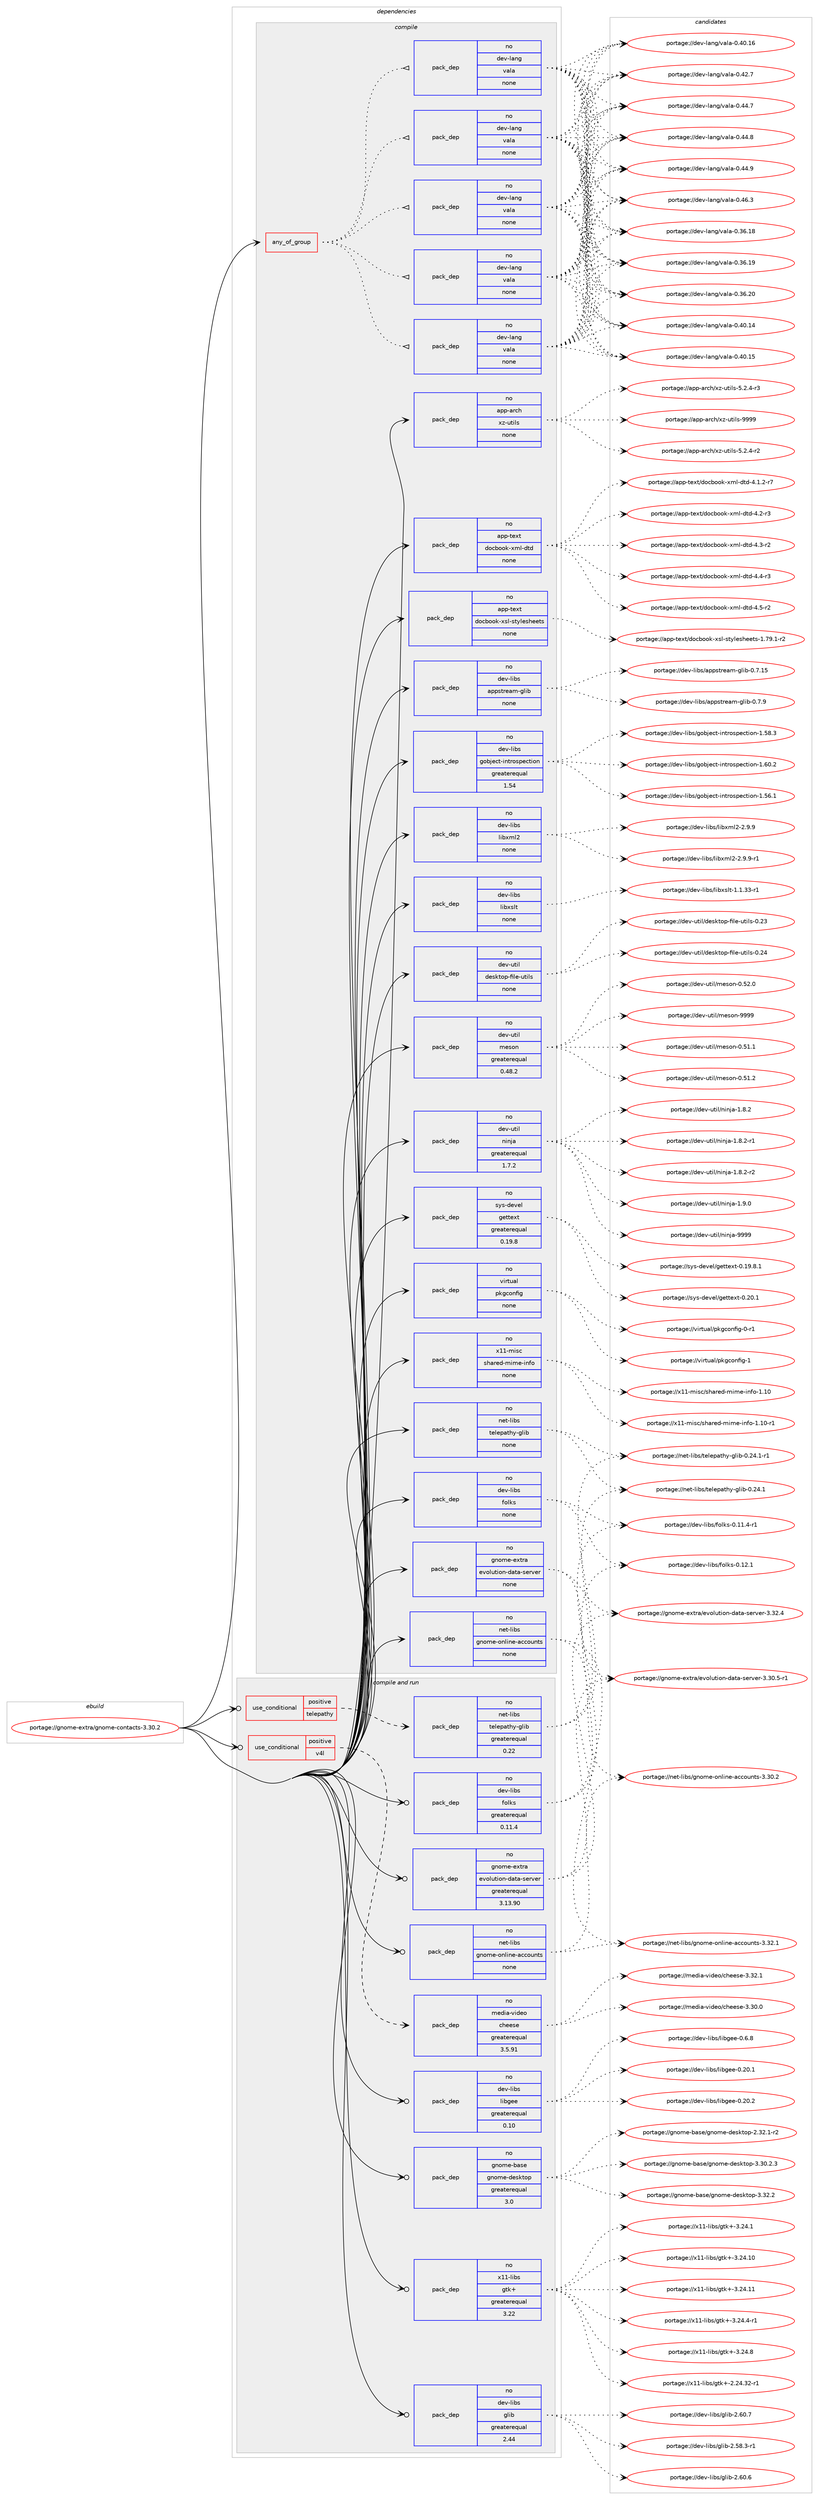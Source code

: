 digraph prolog {

# *************
# Graph options
# *************

newrank=true;
concentrate=true;
compound=true;
graph [rankdir=LR,fontname=Helvetica,fontsize=10,ranksep=1.5];#, ranksep=2.5, nodesep=0.2];
edge  [arrowhead=vee];
node  [fontname=Helvetica,fontsize=10];

# **********
# The ebuild
# **********

subgraph cluster_leftcol {
color=gray;
rank=same;
label=<<i>ebuild</i>>;
id [label="portage://gnome-extra/gnome-contacts-3.30.2", color=red, width=4, href="../gnome-extra/gnome-contacts-3.30.2.svg"];
}

# ****************
# The dependencies
# ****************

subgraph cluster_midcol {
color=gray;
label=<<i>dependencies</i>>;
subgraph cluster_compile {
fillcolor="#eeeeee";
style=filled;
label=<<i>compile</i>>;
subgraph any4027 {
dependency281595 [label=<<TABLE BORDER="0" CELLBORDER="1" CELLSPACING="0" CELLPADDING="4"><TR><TD CELLPADDING="10">any_of_group</TD></TR></TABLE>>, shape=none, color=red];subgraph pack203018 {
dependency281596 [label=<<TABLE BORDER="0" CELLBORDER="1" CELLSPACING="0" CELLPADDING="4" WIDTH="220"><TR><TD ROWSPAN="6" CELLPADDING="30">pack_dep</TD></TR><TR><TD WIDTH="110">no</TD></TR><TR><TD>dev-lang</TD></TR><TR><TD>vala</TD></TR><TR><TD>none</TD></TR><TR><TD></TD></TR></TABLE>>, shape=none, color=blue];
}
dependency281595:e -> dependency281596:w [weight=20,style="dotted",arrowhead="oinv"];
subgraph pack203019 {
dependency281597 [label=<<TABLE BORDER="0" CELLBORDER="1" CELLSPACING="0" CELLPADDING="4" WIDTH="220"><TR><TD ROWSPAN="6" CELLPADDING="30">pack_dep</TD></TR><TR><TD WIDTH="110">no</TD></TR><TR><TD>dev-lang</TD></TR><TR><TD>vala</TD></TR><TR><TD>none</TD></TR><TR><TD></TD></TR></TABLE>>, shape=none, color=blue];
}
dependency281595:e -> dependency281597:w [weight=20,style="dotted",arrowhead="oinv"];
subgraph pack203020 {
dependency281598 [label=<<TABLE BORDER="0" CELLBORDER="1" CELLSPACING="0" CELLPADDING="4" WIDTH="220"><TR><TD ROWSPAN="6" CELLPADDING="30">pack_dep</TD></TR><TR><TD WIDTH="110">no</TD></TR><TR><TD>dev-lang</TD></TR><TR><TD>vala</TD></TR><TR><TD>none</TD></TR><TR><TD></TD></TR></TABLE>>, shape=none, color=blue];
}
dependency281595:e -> dependency281598:w [weight=20,style="dotted",arrowhead="oinv"];
subgraph pack203021 {
dependency281599 [label=<<TABLE BORDER="0" CELLBORDER="1" CELLSPACING="0" CELLPADDING="4" WIDTH="220"><TR><TD ROWSPAN="6" CELLPADDING="30">pack_dep</TD></TR><TR><TD WIDTH="110">no</TD></TR><TR><TD>dev-lang</TD></TR><TR><TD>vala</TD></TR><TR><TD>none</TD></TR><TR><TD></TD></TR></TABLE>>, shape=none, color=blue];
}
dependency281595:e -> dependency281599:w [weight=20,style="dotted",arrowhead="oinv"];
subgraph pack203022 {
dependency281600 [label=<<TABLE BORDER="0" CELLBORDER="1" CELLSPACING="0" CELLPADDING="4" WIDTH="220"><TR><TD ROWSPAN="6" CELLPADDING="30">pack_dep</TD></TR><TR><TD WIDTH="110">no</TD></TR><TR><TD>dev-lang</TD></TR><TR><TD>vala</TD></TR><TR><TD>none</TD></TR><TR><TD></TD></TR></TABLE>>, shape=none, color=blue];
}
dependency281595:e -> dependency281600:w [weight=20,style="dotted",arrowhead="oinv"];
}
id:e -> dependency281595:w [weight=20,style="solid",arrowhead="vee"];
subgraph pack203023 {
dependency281601 [label=<<TABLE BORDER="0" CELLBORDER="1" CELLSPACING="0" CELLPADDING="4" WIDTH="220"><TR><TD ROWSPAN="6" CELLPADDING="30">pack_dep</TD></TR><TR><TD WIDTH="110">no</TD></TR><TR><TD>app-arch</TD></TR><TR><TD>xz-utils</TD></TR><TR><TD>none</TD></TR><TR><TD></TD></TR></TABLE>>, shape=none, color=blue];
}
id:e -> dependency281601:w [weight=20,style="solid",arrowhead="vee"];
subgraph pack203024 {
dependency281602 [label=<<TABLE BORDER="0" CELLBORDER="1" CELLSPACING="0" CELLPADDING="4" WIDTH="220"><TR><TD ROWSPAN="6" CELLPADDING="30">pack_dep</TD></TR><TR><TD WIDTH="110">no</TD></TR><TR><TD>app-text</TD></TR><TR><TD>docbook-xml-dtd</TD></TR><TR><TD>none</TD></TR><TR><TD></TD></TR></TABLE>>, shape=none, color=blue];
}
id:e -> dependency281602:w [weight=20,style="solid",arrowhead="vee"];
subgraph pack203025 {
dependency281603 [label=<<TABLE BORDER="0" CELLBORDER="1" CELLSPACING="0" CELLPADDING="4" WIDTH="220"><TR><TD ROWSPAN="6" CELLPADDING="30">pack_dep</TD></TR><TR><TD WIDTH="110">no</TD></TR><TR><TD>app-text</TD></TR><TR><TD>docbook-xsl-stylesheets</TD></TR><TR><TD>none</TD></TR><TR><TD></TD></TR></TABLE>>, shape=none, color=blue];
}
id:e -> dependency281603:w [weight=20,style="solid",arrowhead="vee"];
subgraph pack203026 {
dependency281604 [label=<<TABLE BORDER="0" CELLBORDER="1" CELLSPACING="0" CELLPADDING="4" WIDTH="220"><TR><TD ROWSPAN="6" CELLPADDING="30">pack_dep</TD></TR><TR><TD WIDTH="110">no</TD></TR><TR><TD>dev-libs</TD></TR><TR><TD>appstream-glib</TD></TR><TR><TD>none</TD></TR><TR><TD></TD></TR></TABLE>>, shape=none, color=blue];
}
id:e -> dependency281604:w [weight=20,style="solid",arrowhead="vee"];
subgraph pack203027 {
dependency281605 [label=<<TABLE BORDER="0" CELLBORDER="1" CELLSPACING="0" CELLPADDING="4" WIDTH="220"><TR><TD ROWSPAN="6" CELLPADDING="30">pack_dep</TD></TR><TR><TD WIDTH="110">no</TD></TR><TR><TD>dev-libs</TD></TR><TR><TD>folks</TD></TR><TR><TD>none</TD></TR><TR><TD></TD></TR></TABLE>>, shape=none, color=blue];
}
id:e -> dependency281605:w [weight=20,style="solid",arrowhead="vee"];
subgraph pack203028 {
dependency281606 [label=<<TABLE BORDER="0" CELLBORDER="1" CELLSPACING="0" CELLPADDING="4" WIDTH="220"><TR><TD ROWSPAN="6" CELLPADDING="30">pack_dep</TD></TR><TR><TD WIDTH="110">no</TD></TR><TR><TD>dev-libs</TD></TR><TR><TD>gobject-introspection</TD></TR><TR><TD>greaterequal</TD></TR><TR><TD>1.54</TD></TR></TABLE>>, shape=none, color=blue];
}
id:e -> dependency281606:w [weight=20,style="solid",arrowhead="vee"];
subgraph pack203029 {
dependency281607 [label=<<TABLE BORDER="0" CELLBORDER="1" CELLSPACING="0" CELLPADDING="4" WIDTH="220"><TR><TD ROWSPAN="6" CELLPADDING="30">pack_dep</TD></TR><TR><TD WIDTH="110">no</TD></TR><TR><TD>dev-libs</TD></TR><TR><TD>libxml2</TD></TR><TR><TD>none</TD></TR><TR><TD></TD></TR></TABLE>>, shape=none, color=blue];
}
id:e -> dependency281607:w [weight=20,style="solid",arrowhead="vee"];
subgraph pack203030 {
dependency281608 [label=<<TABLE BORDER="0" CELLBORDER="1" CELLSPACING="0" CELLPADDING="4" WIDTH="220"><TR><TD ROWSPAN="6" CELLPADDING="30">pack_dep</TD></TR><TR><TD WIDTH="110">no</TD></TR><TR><TD>dev-libs</TD></TR><TR><TD>libxslt</TD></TR><TR><TD>none</TD></TR><TR><TD></TD></TR></TABLE>>, shape=none, color=blue];
}
id:e -> dependency281608:w [weight=20,style="solid",arrowhead="vee"];
subgraph pack203031 {
dependency281609 [label=<<TABLE BORDER="0" CELLBORDER="1" CELLSPACING="0" CELLPADDING="4" WIDTH="220"><TR><TD ROWSPAN="6" CELLPADDING="30">pack_dep</TD></TR><TR><TD WIDTH="110">no</TD></TR><TR><TD>dev-util</TD></TR><TR><TD>desktop-file-utils</TD></TR><TR><TD>none</TD></TR><TR><TD></TD></TR></TABLE>>, shape=none, color=blue];
}
id:e -> dependency281609:w [weight=20,style="solid",arrowhead="vee"];
subgraph pack203032 {
dependency281610 [label=<<TABLE BORDER="0" CELLBORDER="1" CELLSPACING="0" CELLPADDING="4" WIDTH="220"><TR><TD ROWSPAN="6" CELLPADDING="30">pack_dep</TD></TR><TR><TD WIDTH="110">no</TD></TR><TR><TD>dev-util</TD></TR><TR><TD>meson</TD></TR><TR><TD>greaterequal</TD></TR><TR><TD>0.48.2</TD></TR></TABLE>>, shape=none, color=blue];
}
id:e -> dependency281610:w [weight=20,style="solid",arrowhead="vee"];
subgraph pack203033 {
dependency281611 [label=<<TABLE BORDER="0" CELLBORDER="1" CELLSPACING="0" CELLPADDING="4" WIDTH="220"><TR><TD ROWSPAN="6" CELLPADDING="30">pack_dep</TD></TR><TR><TD WIDTH="110">no</TD></TR><TR><TD>dev-util</TD></TR><TR><TD>ninja</TD></TR><TR><TD>greaterequal</TD></TR><TR><TD>1.7.2</TD></TR></TABLE>>, shape=none, color=blue];
}
id:e -> dependency281611:w [weight=20,style="solid",arrowhead="vee"];
subgraph pack203034 {
dependency281612 [label=<<TABLE BORDER="0" CELLBORDER="1" CELLSPACING="0" CELLPADDING="4" WIDTH="220"><TR><TD ROWSPAN="6" CELLPADDING="30">pack_dep</TD></TR><TR><TD WIDTH="110">no</TD></TR><TR><TD>gnome-extra</TD></TR><TR><TD>evolution-data-server</TD></TR><TR><TD>none</TD></TR><TR><TD></TD></TR></TABLE>>, shape=none, color=blue];
}
id:e -> dependency281612:w [weight=20,style="solid",arrowhead="vee"];
subgraph pack203035 {
dependency281613 [label=<<TABLE BORDER="0" CELLBORDER="1" CELLSPACING="0" CELLPADDING="4" WIDTH="220"><TR><TD ROWSPAN="6" CELLPADDING="30">pack_dep</TD></TR><TR><TD WIDTH="110">no</TD></TR><TR><TD>net-libs</TD></TR><TR><TD>gnome-online-accounts</TD></TR><TR><TD>none</TD></TR><TR><TD></TD></TR></TABLE>>, shape=none, color=blue];
}
id:e -> dependency281613:w [weight=20,style="solid",arrowhead="vee"];
subgraph pack203036 {
dependency281614 [label=<<TABLE BORDER="0" CELLBORDER="1" CELLSPACING="0" CELLPADDING="4" WIDTH="220"><TR><TD ROWSPAN="6" CELLPADDING="30">pack_dep</TD></TR><TR><TD WIDTH="110">no</TD></TR><TR><TD>net-libs</TD></TR><TR><TD>telepathy-glib</TD></TR><TR><TD>none</TD></TR><TR><TD></TD></TR></TABLE>>, shape=none, color=blue];
}
id:e -> dependency281614:w [weight=20,style="solid",arrowhead="vee"];
subgraph pack203037 {
dependency281615 [label=<<TABLE BORDER="0" CELLBORDER="1" CELLSPACING="0" CELLPADDING="4" WIDTH="220"><TR><TD ROWSPAN="6" CELLPADDING="30">pack_dep</TD></TR><TR><TD WIDTH="110">no</TD></TR><TR><TD>sys-devel</TD></TR><TR><TD>gettext</TD></TR><TR><TD>greaterequal</TD></TR><TR><TD>0.19.8</TD></TR></TABLE>>, shape=none, color=blue];
}
id:e -> dependency281615:w [weight=20,style="solid",arrowhead="vee"];
subgraph pack203038 {
dependency281616 [label=<<TABLE BORDER="0" CELLBORDER="1" CELLSPACING="0" CELLPADDING="4" WIDTH="220"><TR><TD ROWSPAN="6" CELLPADDING="30">pack_dep</TD></TR><TR><TD WIDTH="110">no</TD></TR><TR><TD>virtual</TD></TR><TR><TD>pkgconfig</TD></TR><TR><TD>none</TD></TR><TR><TD></TD></TR></TABLE>>, shape=none, color=blue];
}
id:e -> dependency281616:w [weight=20,style="solid",arrowhead="vee"];
subgraph pack203039 {
dependency281617 [label=<<TABLE BORDER="0" CELLBORDER="1" CELLSPACING="0" CELLPADDING="4" WIDTH="220"><TR><TD ROWSPAN="6" CELLPADDING="30">pack_dep</TD></TR><TR><TD WIDTH="110">no</TD></TR><TR><TD>x11-misc</TD></TR><TR><TD>shared-mime-info</TD></TR><TR><TD>none</TD></TR><TR><TD></TD></TR></TABLE>>, shape=none, color=blue];
}
id:e -> dependency281617:w [weight=20,style="solid",arrowhead="vee"];
}
subgraph cluster_compileandrun {
fillcolor="#eeeeee";
style=filled;
label=<<i>compile and run</i>>;
subgraph cond74459 {
dependency281618 [label=<<TABLE BORDER="0" CELLBORDER="1" CELLSPACING="0" CELLPADDING="4"><TR><TD ROWSPAN="3" CELLPADDING="10">use_conditional</TD></TR><TR><TD>positive</TD></TR><TR><TD>telepathy</TD></TR></TABLE>>, shape=none, color=red];
subgraph pack203040 {
dependency281619 [label=<<TABLE BORDER="0" CELLBORDER="1" CELLSPACING="0" CELLPADDING="4" WIDTH="220"><TR><TD ROWSPAN="6" CELLPADDING="30">pack_dep</TD></TR><TR><TD WIDTH="110">no</TD></TR><TR><TD>net-libs</TD></TR><TR><TD>telepathy-glib</TD></TR><TR><TD>greaterequal</TD></TR><TR><TD>0.22</TD></TR></TABLE>>, shape=none, color=blue];
}
dependency281618:e -> dependency281619:w [weight=20,style="dashed",arrowhead="vee"];
}
id:e -> dependency281618:w [weight=20,style="solid",arrowhead="odotvee"];
subgraph cond74460 {
dependency281620 [label=<<TABLE BORDER="0" CELLBORDER="1" CELLSPACING="0" CELLPADDING="4"><TR><TD ROWSPAN="3" CELLPADDING="10">use_conditional</TD></TR><TR><TD>positive</TD></TR><TR><TD>v4l</TD></TR></TABLE>>, shape=none, color=red];
subgraph pack203041 {
dependency281621 [label=<<TABLE BORDER="0" CELLBORDER="1" CELLSPACING="0" CELLPADDING="4" WIDTH="220"><TR><TD ROWSPAN="6" CELLPADDING="30">pack_dep</TD></TR><TR><TD WIDTH="110">no</TD></TR><TR><TD>media-video</TD></TR><TR><TD>cheese</TD></TR><TR><TD>greaterequal</TD></TR><TR><TD>3.5.91</TD></TR></TABLE>>, shape=none, color=blue];
}
dependency281620:e -> dependency281621:w [weight=20,style="dashed",arrowhead="vee"];
}
id:e -> dependency281620:w [weight=20,style="solid",arrowhead="odotvee"];
subgraph pack203042 {
dependency281622 [label=<<TABLE BORDER="0" CELLBORDER="1" CELLSPACING="0" CELLPADDING="4" WIDTH="220"><TR><TD ROWSPAN="6" CELLPADDING="30">pack_dep</TD></TR><TR><TD WIDTH="110">no</TD></TR><TR><TD>dev-libs</TD></TR><TR><TD>folks</TD></TR><TR><TD>greaterequal</TD></TR><TR><TD>0.11.4</TD></TR></TABLE>>, shape=none, color=blue];
}
id:e -> dependency281622:w [weight=20,style="solid",arrowhead="odotvee"];
subgraph pack203043 {
dependency281623 [label=<<TABLE BORDER="0" CELLBORDER="1" CELLSPACING="0" CELLPADDING="4" WIDTH="220"><TR><TD ROWSPAN="6" CELLPADDING="30">pack_dep</TD></TR><TR><TD WIDTH="110">no</TD></TR><TR><TD>dev-libs</TD></TR><TR><TD>glib</TD></TR><TR><TD>greaterequal</TD></TR><TR><TD>2.44</TD></TR></TABLE>>, shape=none, color=blue];
}
id:e -> dependency281623:w [weight=20,style="solid",arrowhead="odotvee"];
subgraph pack203044 {
dependency281624 [label=<<TABLE BORDER="0" CELLBORDER="1" CELLSPACING="0" CELLPADDING="4" WIDTH="220"><TR><TD ROWSPAN="6" CELLPADDING="30">pack_dep</TD></TR><TR><TD WIDTH="110">no</TD></TR><TR><TD>dev-libs</TD></TR><TR><TD>libgee</TD></TR><TR><TD>greaterequal</TD></TR><TR><TD>0.10</TD></TR></TABLE>>, shape=none, color=blue];
}
id:e -> dependency281624:w [weight=20,style="solid",arrowhead="odotvee"];
subgraph pack203045 {
dependency281625 [label=<<TABLE BORDER="0" CELLBORDER="1" CELLSPACING="0" CELLPADDING="4" WIDTH="220"><TR><TD ROWSPAN="6" CELLPADDING="30">pack_dep</TD></TR><TR><TD WIDTH="110">no</TD></TR><TR><TD>gnome-base</TD></TR><TR><TD>gnome-desktop</TD></TR><TR><TD>greaterequal</TD></TR><TR><TD>3.0</TD></TR></TABLE>>, shape=none, color=blue];
}
id:e -> dependency281625:w [weight=20,style="solid",arrowhead="odotvee"];
subgraph pack203046 {
dependency281626 [label=<<TABLE BORDER="0" CELLBORDER="1" CELLSPACING="0" CELLPADDING="4" WIDTH="220"><TR><TD ROWSPAN="6" CELLPADDING="30">pack_dep</TD></TR><TR><TD WIDTH="110">no</TD></TR><TR><TD>gnome-extra</TD></TR><TR><TD>evolution-data-server</TD></TR><TR><TD>greaterequal</TD></TR><TR><TD>3.13.90</TD></TR></TABLE>>, shape=none, color=blue];
}
id:e -> dependency281626:w [weight=20,style="solid",arrowhead="odotvee"];
subgraph pack203047 {
dependency281627 [label=<<TABLE BORDER="0" CELLBORDER="1" CELLSPACING="0" CELLPADDING="4" WIDTH="220"><TR><TD ROWSPAN="6" CELLPADDING="30">pack_dep</TD></TR><TR><TD WIDTH="110">no</TD></TR><TR><TD>net-libs</TD></TR><TR><TD>gnome-online-accounts</TD></TR><TR><TD>none</TD></TR><TR><TD></TD></TR></TABLE>>, shape=none, color=blue];
}
id:e -> dependency281627:w [weight=20,style="solid",arrowhead="odotvee"];
subgraph pack203048 {
dependency281628 [label=<<TABLE BORDER="0" CELLBORDER="1" CELLSPACING="0" CELLPADDING="4" WIDTH="220"><TR><TD ROWSPAN="6" CELLPADDING="30">pack_dep</TD></TR><TR><TD WIDTH="110">no</TD></TR><TR><TD>x11-libs</TD></TR><TR><TD>gtk+</TD></TR><TR><TD>greaterequal</TD></TR><TR><TD>3.22</TD></TR></TABLE>>, shape=none, color=blue];
}
id:e -> dependency281628:w [weight=20,style="solid",arrowhead="odotvee"];
}
subgraph cluster_run {
fillcolor="#eeeeee";
style=filled;
label=<<i>run</i>>;
}
}

# **************
# The candidates
# **************

subgraph cluster_choices {
rank=same;
color=gray;
label=<<i>candidates</i>>;

subgraph choice203018 {
color=black;
nodesep=1;
choiceportage10010111845108971101034711897108974548465154464956 [label="portage://dev-lang/vala-0.36.18", color=red, width=4,href="../dev-lang/vala-0.36.18.svg"];
choiceportage10010111845108971101034711897108974548465154464957 [label="portage://dev-lang/vala-0.36.19", color=red, width=4,href="../dev-lang/vala-0.36.19.svg"];
choiceportage10010111845108971101034711897108974548465154465048 [label="portage://dev-lang/vala-0.36.20", color=red, width=4,href="../dev-lang/vala-0.36.20.svg"];
choiceportage10010111845108971101034711897108974548465248464952 [label="portage://dev-lang/vala-0.40.14", color=red, width=4,href="../dev-lang/vala-0.40.14.svg"];
choiceportage10010111845108971101034711897108974548465248464953 [label="portage://dev-lang/vala-0.40.15", color=red, width=4,href="../dev-lang/vala-0.40.15.svg"];
choiceportage10010111845108971101034711897108974548465248464954 [label="portage://dev-lang/vala-0.40.16", color=red, width=4,href="../dev-lang/vala-0.40.16.svg"];
choiceportage100101118451089711010347118971089745484652504655 [label="portage://dev-lang/vala-0.42.7", color=red, width=4,href="../dev-lang/vala-0.42.7.svg"];
choiceportage100101118451089711010347118971089745484652524655 [label="portage://dev-lang/vala-0.44.7", color=red, width=4,href="../dev-lang/vala-0.44.7.svg"];
choiceportage100101118451089711010347118971089745484652524656 [label="portage://dev-lang/vala-0.44.8", color=red, width=4,href="../dev-lang/vala-0.44.8.svg"];
choiceportage100101118451089711010347118971089745484652524657 [label="portage://dev-lang/vala-0.44.9", color=red, width=4,href="../dev-lang/vala-0.44.9.svg"];
choiceportage100101118451089711010347118971089745484652544651 [label="portage://dev-lang/vala-0.46.3", color=red, width=4,href="../dev-lang/vala-0.46.3.svg"];
dependency281596:e -> choiceportage10010111845108971101034711897108974548465154464956:w [style=dotted,weight="100"];
dependency281596:e -> choiceportage10010111845108971101034711897108974548465154464957:w [style=dotted,weight="100"];
dependency281596:e -> choiceportage10010111845108971101034711897108974548465154465048:w [style=dotted,weight="100"];
dependency281596:e -> choiceportage10010111845108971101034711897108974548465248464952:w [style=dotted,weight="100"];
dependency281596:e -> choiceportage10010111845108971101034711897108974548465248464953:w [style=dotted,weight="100"];
dependency281596:e -> choiceportage10010111845108971101034711897108974548465248464954:w [style=dotted,weight="100"];
dependency281596:e -> choiceportage100101118451089711010347118971089745484652504655:w [style=dotted,weight="100"];
dependency281596:e -> choiceportage100101118451089711010347118971089745484652524655:w [style=dotted,weight="100"];
dependency281596:e -> choiceportage100101118451089711010347118971089745484652524656:w [style=dotted,weight="100"];
dependency281596:e -> choiceportage100101118451089711010347118971089745484652524657:w [style=dotted,weight="100"];
dependency281596:e -> choiceportage100101118451089711010347118971089745484652544651:w [style=dotted,weight="100"];
}
subgraph choice203019 {
color=black;
nodesep=1;
choiceportage10010111845108971101034711897108974548465154464956 [label="portage://dev-lang/vala-0.36.18", color=red, width=4,href="../dev-lang/vala-0.36.18.svg"];
choiceportage10010111845108971101034711897108974548465154464957 [label="portage://dev-lang/vala-0.36.19", color=red, width=4,href="../dev-lang/vala-0.36.19.svg"];
choiceportage10010111845108971101034711897108974548465154465048 [label="portage://dev-lang/vala-0.36.20", color=red, width=4,href="../dev-lang/vala-0.36.20.svg"];
choiceportage10010111845108971101034711897108974548465248464952 [label="portage://dev-lang/vala-0.40.14", color=red, width=4,href="../dev-lang/vala-0.40.14.svg"];
choiceportage10010111845108971101034711897108974548465248464953 [label="portage://dev-lang/vala-0.40.15", color=red, width=4,href="../dev-lang/vala-0.40.15.svg"];
choiceportage10010111845108971101034711897108974548465248464954 [label="portage://dev-lang/vala-0.40.16", color=red, width=4,href="../dev-lang/vala-0.40.16.svg"];
choiceportage100101118451089711010347118971089745484652504655 [label="portage://dev-lang/vala-0.42.7", color=red, width=4,href="../dev-lang/vala-0.42.7.svg"];
choiceportage100101118451089711010347118971089745484652524655 [label="portage://dev-lang/vala-0.44.7", color=red, width=4,href="../dev-lang/vala-0.44.7.svg"];
choiceportage100101118451089711010347118971089745484652524656 [label="portage://dev-lang/vala-0.44.8", color=red, width=4,href="../dev-lang/vala-0.44.8.svg"];
choiceportage100101118451089711010347118971089745484652524657 [label="portage://dev-lang/vala-0.44.9", color=red, width=4,href="../dev-lang/vala-0.44.9.svg"];
choiceportage100101118451089711010347118971089745484652544651 [label="portage://dev-lang/vala-0.46.3", color=red, width=4,href="../dev-lang/vala-0.46.3.svg"];
dependency281597:e -> choiceportage10010111845108971101034711897108974548465154464956:w [style=dotted,weight="100"];
dependency281597:e -> choiceportage10010111845108971101034711897108974548465154464957:w [style=dotted,weight="100"];
dependency281597:e -> choiceportage10010111845108971101034711897108974548465154465048:w [style=dotted,weight="100"];
dependency281597:e -> choiceportage10010111845108971101034711897108974548465248464952:w [style=dotted,weight="100"];
dependency281597:e -> choiceportage10010111845108971101034711897108974548465248464953:w [style=dotted,weight="100"];
dependency281597:e -> choiceportage10010111845108971101034711897108974548465248464954:w [style=dotted,weight="100"];
dependency281597:e -> choiceportage100101118451089711010347118971089745484652504655:w [style=dotted,weight="100"];
dependency281597:e -> choiceportage100101118451089711010347118971089745484652524655:w [style=dotted,weight="100"];
dependency281597:e -> choiceportage100101118451089711010347118971089745484652524656:w [style=dotted,weight="100"];
dependency281597:e -> choiceportage100101118451089711010347118971089745484652524657:w [style=dotted,weight="100"];
dependency281597:e -> choiceportage100101118451089711010347118971089745484652544651:w [style=dotted,weight="100"];
}
subgraph choice203020 {
color=black;
nodesep=1;
choiceportage10010111845108971101034711897108974548465154464956 [label="portage://dev-lang/vala-0.36.18", color=red, width=4,href="../dev-lang/vala-0.36.18.svg"];
choiceportage10010111845108971101034711897108974548465154464957 [label="portage://dev-lang/vala-0.36.19", color=red, width=4,href="../dev-lang/vala-0.36.19.svg"];
choiceportage10010111845108971101034711897108974548465154465048 [label="portage://dev-lang/vala-0.36.20", color=red, width=4,href="../dev-lang/vala-0.36.20.svg"];
choiceportage10010111845108971101034711897108974548465248464952 [label="portage://dev-lang/vala-0.40.14", color=red, width=4,href="../dev-lang/vala-0.40.14.svg"];
choiceportage10010111845108971101034711897108974548465248464953 [label="portage://dev-lang/vala-0.40.15", color=red, width=4,href="../dev-lang/vala-0.40.15.svg"];
choiceportage10010111845108971101034711897108974548465248464954 [label="portage://dev-lang/vala-0.40.16", color=red, width=4,href="../dev-lang/vala-0.40.16.svg"];
choiceportage100101118451089711010347118971089745484652504655 [label="portage://dev-lang/vala-0.42.7", color=red, width=4,href="../dev-lang/vala-0.42.7.svg"];
choiceportage100101118451089711010347118971089745484652524655 [label="portage://dev-lang/vala-0.44.7", color=red, width=4,href="../dev-lang/vala-0.44.7.svg"];
choiceportage100101118451089711010347118971089745484652524656 [label="portage://dev-lang/vala-0.44.8", color=red, width=4,href="../dev-lang/vala-0.44.8.svg"];
choiceportage100101118451089711010347118971089745484652524657 [label="portage://dev-lang/vala-0.44.9", color=red, width=4,href="../dev-lang/vala-0.44.9.svg"];
choiceportage100101118451089711010347118971089745484652544651 [label="portage://dev-lang/vala-0.46.3", color=red, width=4,href="../dev-lang/vala-0.46.3.svg"];
dependency281598:e -> choiceportage10010111845108971101034711897108974548465154464956:w [style=dotted,weight="100"];
dependency281598:e -> choiceportage10010111845108971101034711897108974548465154464957:w [style=dotted,weight="100"];
dependency281598:e -> choiceportage10010111845108971101034711897108974548465154465048:w [style=dotted,weight="100"];
dependency281598:e -> choiceportage10010111845108971101034711897108974548465248464952:w [style=dotted,weight="100"];
dependency281598:e -> choiceportage10010111845108971101034711897108974548465248464953:w [style=dotted,weight="100"];
dependency281598:e -> choiceportage10010111845108971101034711897108974548465248464954:w [style=dotted,weight="100"];
dependency281598:e -> choiceportage100101118451089711010347118971089745484652504655:w [style=dotted,weight="100"];
dependency281598:e -> choiceportage100101118451089711010347118971089745484652524655:w [style=dotted,weight="100"];
dependency281598:e -> choiceportage100101118451089711010347118971089745484652524656:w [style=dotted,weight="100"];
dependency281598:e -> choiceportage100101118451089711010347118971089745484652524657:w [style=dotted,weight="100"];
dependency281598:e -> choiceportage100101118451089711010347118971089745484652544651:w [style=dotted,weight="100"];
}
subgraph choice203021 {
color=black;
nodesep=1;
choiceportage10010111845108971101034711897108974548465154464956 [label="portage://dev-lang/vala-0.36.18", color=red, width=4,href="../dev-lang/vala-0.36.18.svg"];
choiceportage10010111845108971101034711897108974548465154464957 [label="portage://dev-lang/vala-0.36.19", color=red, width=4,href="../dev-lang/vala-0.36.19.svg"];
choiceportage10010111845108971101034711897108974548465154465048 [label="portage://dev-lang/vala-0.36.20", color=red, width=4,href="../dev-lang/vala-0.36.20.svg"];
choiceportage10010111845108971101034711897108974548465248464952 [label="portage://dev-lang/vala-0.40.14", color=red, width=4,href="../dev-lang/vala-0.40.14.svg"];
choiceportage10010111845108971101034711897108974548465248464953 [label="portage://dev-lang/vala-0.40.15", color=red, width=4,href="../dev-lang/vala-0.40.15.svg"];
choiceportage10010111845108971101034711897108974548465248464954 [label="portage://dev-lang/vala-0.40.16", color=red, width=4,href="../dev-lang/vala-0.40.16.svg"];
choiceportage100101118451089711010347118971089745484652504655 [label="portage://dev-lang/vala-0.42.7", color=red, width=4,href="../dev-lang/vala-0.42.7.svg"];
choiceportage100101118451089711010347118971089745484652524655 [label="portage://dev-lang/vala-0.44.7", color=red, width=4,href="../dev-lang/vala-0.44.7.svg"];
choiceportage100101118451089711010347118971089745484652524656 [label="portage://dev-lang/vala-0.44.8", color=red, width=4,href="../dev-lang/vala-0.44.8.svg"];
choiceportage100101118451089711010347118971089745484652524657 [label="portage://dev-lang/vala-0.44.9", color=red, width=4,href="../dev-lang/vala-0.44.9.svg"];
choiceportage100101118451089711010347118971089745484652544651 [label="portage://dev-lang/vala-0.46.3", color=red, width=4,href="../dev-lang/vala-0.46.3.svg"];
dependency281599:e -> choiceportage10010111845108971101034711897108974548465154464956:w [style=dotted,weight="100"];
dependency281599:e -> choiceportage10010111845108971101034711897108974548465154464957:w [style=dotted,weight="100"];
dependency281599:e -> choiceportage10010111845108971101034711897108974548465154465048:w [style=dotted,weight="100"];
dependency281599:e -> choiceportage10010111845108971101034711897108974548465248464952:w [style=dotted,weight="100"];
dependency281599:e -> choiceportage10010111845108971101034711897108974548465248464953:w [style=dotted,weight="100"];
dependency281599:e -> choiceportage10010111845108971101034711897108974548465248464954:w [style=dotted,weight="100"];
dependency281599:e -> choiceportage100101118451089711010347118971089745484652504655:w [style=dotted,weight="100"];
dependency281599:e -> choiceportage100101118451089711010347118971089745484652524655:w [style=dotted,weight="100"];
dependency281599:e -> choiceportage100101118451089711010347118971089745484652524656:w [style=dotted,weight="100"];
dependency281599:e -> choiceportage100101118451089711010347118971089745484652524657:w [style=dotted,weight="100"];
dependency281599:e -> choiceportage100101118451089711010347118971089745484652544651:w [style=dotted,weight="100"];
}
subgraph choice203022 {
color=black;
nodesep=1;
choiceportage10010111845108971101034711897108974548465154464956 [label="portage://dev-lang/vala-0.36.18", color=red, width=4,href="../dev-lang/vala-0.36.18.svg"];
choiceportage10010111845108971101034711897108974548465154464957 [label="portage://dev-lang/vala-0.36.19", color=red, width=4,href="../dev-lang/vala-0.36.19.svg"];
choiceportage10010111845108971101034711897108974548465154465048 [label="portage://dev-lang/vala-0.36.20", color=red, width=4,href="../dev-lang/vala-0.36.20.svg"];
choiceportage10010111845108971101034711897108974548465248464952 [label="portage://dev-lang/vala-0.40.14", color=red, width=4,href="../dev-lang/vala-0.40.14.svg"];
choiceportage10010111845108971101034711897108974548465248464953 [label="portage://dev-lang/vala-0.40.15", color=red, width=4,href="../dev-lang/vala-0.40.15.svg"];
choiceportage10010111845108971101034711897108974548465248464954 [label="portage://dev-lang/vala-0.40.16", color=red, width=4,href="../dev-lang/vala-0.40.16.svg"];
choiceportage100101118451089711010347118971089745484652504655 [label="portage://dev-lang/vala-0.42.7", color=red, width=4,href="../dev-lang/vala-0.42.7.svg"];
choiceportage100101118451089711010347118971089745484652524655 [label="portage://dev-lang/vala-0.44.7", color=red, width=4,href="../dev-lang/vala-0.44.7.svg"];
choiceportage100101118451089711010347118971089745484652524656 [label="portage://dev-lang/vala-0.44.8", color=red, width=4,href="../dev-lang/vala-0.44.8.svg"];
choiceportage100101118451089711010347118971089745484652524657 [label="portage://dev-lang/vala-0.44.9", color=red, width=4,href="../dev-lang/vala-0.44.9.svg"];
choiceportage100101118451089711010347118971089745484652544651 [label="portage://dev-lang/vala-0.46.3", color=red, width=4,href="../dev-lang/vala-0.46.3.svg"];
dependency281600:e -> choiceportage10010111845108971101034711897108974548465154464956:w [style=dotted,weight="100"];
dependency281600:e -> choiceportage10010111845108971101034711897108974548465154464957:w [style=dotted,weight="100"];
dependency281600:e -> choiceportage10010111845108971101034711897108974548465154465048:w [style=dotted,weight="100"];
dependency281600:e -> choiceportage10010111845108971101034711897108974548465248464952:w [style=dotted,weight="100"];
dependency281600:e -> choiceportage10010111845108971101034711897108974548465248464953:w [style=dotted,weight="100"];
dependency281600:e -> choiceportage10010111845108971101034711897108974548465248464954:w [style=dotted,weight="100"];
dependency281600:e -> choiceportage100101118451089711010347118971089745484652504655:w [style=dotted,weight="100"];
dependency281600:e -> choiceportage100101118451089711010347118971089745484652524655:w [style=dotted,weight="100"];
dependency281600:e -> choiceportage100101118451089711010347118971089745484652524656:w [style=dotted,weight="100"];
dependency281600:e -> choiceportage100101118451089711010347118971089745484652524657:w [style=dotted,weight="100"];
dependency281600:e -> choiceportage100101118451089711010347118971089745484652544651:w [style=dotted,weight="100"];
}
subgraph choice203023 {
color=black;
nodesep=1;
choiceportage9711211245971149910447120122451171161051081154553465046524511450 [label="portage://app-arch/xz-utils-5.2.4-r2", color=red, width=4,href="../app-arch/xz-utils-5.2.4-r2.svg"];
choiceportage9711211245971149910447120122451171161051081154553465046524511451 [label="portage://app-arch/xz-utils-5.2.4-r3", color=red, width=4,href="../app-arch/xz-utils-5.2.4-r3.svg"];
choiceportage9711211245971149910447120122451171161051081154557575757 [label="portage://app-arch/xz-utils-9999", color=red, width=4,href="../app-arch/xz-utils-9999.svg"];
dependency281601:e -> choiceportage9711211245971149910447120122451171161051081154553465046524511450:w [style=dotted,weight="100"];
dependency281601:e -> choiceportage9711211245971149910447120122451171161051081154553465046524511451:w [style=dotted,weight="100"];
dependency281601:e -> choiceportage9711211245971149910447120122451171161051081154557575757:w [style=dotted,weight="100"];
}
subgraph choice203024 {
color=black;
nodesep=1;
choiceportage971121124511610112011647100111999811111110745120109108451001161004552464946504511455 [label="portage://app-text/docbook-xml-dtd-4.1.2-r7", color=red, width=4,href="../app-text/docbook-xml-dtd-4.1.2-r7.svg"];
choiceportage97112112451161011201164710011199981111111074512010910845100116100455246504511451 [label="portage://app-text/docbook-xml-dtd-4.2-r3", color=red, width=4,href="../app-text/docbook-xml-dtd-4.2-r3.svg"];
choiceportage97112112451161011201164710011199981111111074512010910845100116100455246514511450 [label="portage://app-text/docbook-xml-dtd-4.3-r2", color=red, width=4,href="../app-text/docbook-xml-dtd-4.3-r2.svg"];
choiceportage97112112451161011201164710011199981111111074512010910845100116100455246524511451 [label="portage://app-text/docbook-xml-dtd-4.4-r3", color=red, width=4,href="../app-text/docbook-xml-dtd-4.4-r3.svg"];
choiceportage97112112451161011201164710011199981111111074512010910845100116100455246534511450 [label="portage://app-text/docbook-xml-dtd-4.5-r2", color=red, width=4,href="../app-text/docbook-xml-dtd-4.5-r2.svg"];
dependency281602:e -> choiceportage971121124511610112011647100111999811111110745120109108451001161004552464946504511455:w [style=dotted,weight="100"];
dependency281602:e -> choiceportage97112112451161011201164710011199981111111074512010910845100116100455246504511451:w [style=dotted,weight="100"];
dependency281602:e -> choiceportage97112112451161011201164710011199981111111074512010910845100116100455246514511450:w [style=dotted,weight="100"];
dependency281602:e -> choiceportage97112112451161011201164710011199981111111074512010910845100116100455246524511451:w [style=dotted,weight="100"];
dependency281602:e -> choiceportage97112112451161011201164710011199981111111074512010910845100116100455246534511450:w [style=dotted,weight="100"];
}
subgraph choice203025 {
color=black;
nodesep=1;
choiceportage97112112451161011201164710011199981111111074512011510845115116121108101115104101101116115454946555746494511450 [label="portage://app-text/docbook-xsl-stylesheets-1.79.1-r2", color=red, width=4,href="../app-text/docbook-xsl-stylesheets-1.79.1-r2.svg"];
dependency281603:e -> choiceportage97112112451161011201164710011199981111111074512011510845115116121108101115104101101116115454946555746494511450:w [style=dotted,weight="100"];
}
subgraph choice203026 {
color=black;
nodesep=1;
choiceportage1001011184510810598115479711211211511611410197109451031081059845484655464953 [label="portage://dev-libs/appstream-glib-0.7.15", color=red, width=4,href="../dev-libs/appstream-glib-0.7.15.svg"];
choiceportage10010111845108105981154797112112115116114101971094510310810598454846554657 [label="portage://dev-libs/appstream-glib-0.7.9", color=red, width=4,href="../dev-libs/appstream-glib-0.7.9.svg"];
dependency281604:e -> choiceportage1001011184510810598115479711211211511611410197109451031081059845484655464953:w [style=dotted,weight="100"];
dependency281604:e -> choiceportage10010111845108105981154797112112115116114101971094510310810598454846554657:w [style=dotted,weight="100"];
}
subgraph choice203027 {
color=black;
nodesep=1;
choiceportage100101118451081059811547102111108107115454846494946524511449 [label="portage://dev-libs/folks-0.11.4-r1", color=red, width=4,href="../dev-libs/folks-0.11.4-r1.svg"];
choiceportage10010111845108105981154710211110810711545484649504649 [label="portage://dev-libs/folks-0.12.1", color=red, width=4,href="../dev-libs/folks-0.12.1.svg"];
dependency281605:e -> choiceportage100101118451081059811547102111108107115454846494946524511449:w [style=dotted,weight="100"];
dependency281605:e -> choiceportage10010111845108105981154710211110810711545484649504649:w [style=dotted,weight="100"];
}
subgraph choice203028 {
color=black;
nodesep=1;
choiceportage1001011184510810598115471031119810610199116451051101161141111151121019911610511111045494653544649 [label="portage://dev-libs/gobject-introspection-1.56.1", color=red, width=4,href="../dev-libs/gobject-introspection-1.56.1.svg"];
choiceportage1001011184510810598115471031119810610199116451051101161141111151121019911610511111045494653564651 [label="portage://dev-libs/gobject-introspection-1.58.3", color=red, width=4,href="../dev-libs/gobject-introspection-1.58.3.svg"];
choiceportage1001011184510810598115471031119810610199116451051101161141111151121019911610511111045494654484650 [label="portage://dev-libs/gobject-introspection-1.60.2", color=red, width=4,href="../dev-libs/gobject-introspection-1.60.2.svg"];
dependency281606:e -> choiceportage1001011184510810598115471031119810610199116451051101161141111151121019911610511111045494653544649:w [style=dotted,weight="100"];
dependency281606:e -> choiceportage1001011184510810598115471031119810610199116451051101161141111151121019911610511111045494653564651:w [style=dotted,weight="100"];
dependency281606:e -> choiceportage1001011184510810598115471031119810610199116451051101161141111151121019911610511111045494654484650:w [style=dotted,weight="100"];
}
subgraph choice203029 {
color=black;
nodesep=1;
choiceportage1001011184510810598115471081059812010910850455046574657 [label="portage://dev-libs/libxml2-2.9.9", color=red, width=4,href="../dev-libs/libxml2-2.9.9.svg"];
choiceportage10010111845108105981154710810598120109108504550465746574511449 [label="portage://dev-libs/libxml2-2.9.9-r1", color=red, width=4,href="../dev-libs/libxml2-2.9.9-r1.svg"];
dependency281607:e -> choiceportage1001011184510810598115471081059812010910850455046574657:w [style=dotted,weight="100"];
dependency281607:e -> choiceportage10010111845108105981154710810598120109108504550465746574511449:w [style=dotted,weight="100"];
}
subgraph choice203030 {
color=black;
nodesep=1;
choiceportage10010111845108105981154710810598120115108116454946494651514511449 [label="portage://dev-libs/libxslt-1.1.33-r1", color=red, width=4,href="../dev-libs/libxslt-1.1.33-r1.svg"];
dependency281608:e -> choiceportage10010111845108105981154710810598120115108116454946494651514511449:w [style=dotted,weight="100"];
}
subgraph choice203031 {
color=black;
nodesep=1;
choiceportage100101118451171161051084710010111510711611111245102105108101451171161051081154548465051 [label="portage://dev-util/desktop-file-utils-0.23", color=red, width=4,href="../dev-util/desktop-file-utils-0.23.svg"];
choiceportage100101118451171161051084710010111510711611111245102105108101451171161051081154548465052 [label="portage://dev-util/desktop-file-utils-0.24", color=red, width=4,href="../dev-util/desktop-file-utils-0.24.svg"];
dependency281609:e -> choiceportage100101118451171161051084710010111510711611111245102105108101451171161051081154548465051:w [style=dotted,weight="100"];
dependency281609:e -> choiceportage100101118451171161051084710010111510711611111245102105108101451171161051081154548465052:w [style=dotted,weight="100"];
}
subgraph choice203032 {
color=black;
nodesep=1;
choiceportage100101118451171161051084710910111511111045484653494649 [label="portage://dev-util/meson-0.51.1", color=red, width=4,href="../dev-util/meson-0.51.1.svg"];
choiceportage100101118451171161051084710910111511111045484653494650 [label="portage://dev-util/meson-0.51.2", color=red, width=4,href="../dev-util/meson-0.51.2.svg"];
choiceportage100101118451171161051084710910111511111045484653504648 [label="portage://dev-util/meson-0.52.0", color=red, width=4,href="../dev-util/meson-0.52.0.svg"];
choiceportage10010111845117116105108471091011151111104557575757 [label="portage://dev-util/meson-9999", color=red, width=4,href="../dev-util/meson-9999.svg"];
dependency281610:e -> choiceportage100101118451171161051084710910111511111045484653494649:w [style=dotted,weight="100"];
dependency281610:e -> choiceportage100101118451171161051084710910111511111045484653494650:w [style=dotted,weight="100"];
dependency281610:e -> choiceportage100101118451171161051084710910111511111045484653504648:w [style=dotted,weight="100"];
dependency281610:e -> choiceportage10010111845117116105108471091011151111104557575757:w [style=dotted,weight="100"];
}
subgraph choice203033 {
color=black;
nodesep=1;
choiceportage100101118451171161051084711010511010697454946564650 [label="portage://dev-util/ninja-1.8.2", color=red, width=4,href="../dev-util/ninja-1.8.2.svg"];
choiceportage1001011184511711610510847110105110106974549465646504511449 [label="portage://dev-util/ninja-1.8.2-r1", color=red, width=4,href="../dev-util/ninja-1.8.2-r1.svg"];
choiceportage1001011184511711610510847110105110106974549465646504511450 [label="portage://dev-util/ninja-1.8.2-r2", color=red, width=4,href="../dev-util/ninja-1.8.2-r2.svg"];
choiceportage100101118451171161051084711010511010697454946574648 [label="portage://dev-util/ninja-1.9.0", color=red, width=4,href="../dev-util/ninja-1.9.0.svg"];
choiceportage1001011184511711610510847110105110106974557575757 [label="portage://dev-util/ninja-9999", color=red, width=4,href="../dev-util/ninja-9999.svg"];
dependency281611:e -> choiceportage100101118451171161051084711010511010697454946564650:w [style=dotted,weight="100"];
dependency281611:e -> choiceportage1001011184511711610510847110105110106974549465646504511449:w [style=dotted,weight="100"];
dependency281611:e -> choiceportage1001011184511711610510847110105110106974549465646504511450:w [style=dotted,weight="100"];
dependency281611:e -> choiceportage100101118451171161051084711010511010697454946574648:w [style=dotted,weight="100"];
dependency281611:e -> choiceportage1001011184511711610510847110105110106974557575757:w [style=dotted,weight="100"];
}
subgraph choice203034 {
color=black;
nodesep=1;
choiceportage10311011110910145101120116114974710111811110811711610511111045100971169745115101114118101114455146514846534511449 [label="portage://gnome-extra/evolution-data-server-3.30.5-r1", color=red, width=4,href="../gnome-extra/evolution-data-server-3.30.5-r1.svg"];
choiceportage1031101111091014510112011611497471011181111081171161051111104510097116974511510111411810111445514651504652 [label="portage://gnome-extra/evolution-data-server-3.32.4", color=red, width=4,href="../gnome-extra/evolution-data-server-3.32.4.svg"];
dependency281612:e -> choiceportage10311011110910145101120116114974710111811110811711610511111045100971169745115101114118101114455146514846534511449:w [style=dotted,weight="100"];
dependency281612:e -> choiceportage1031101111091014510112011611497471011181111081171161051111104510097116974511510111411810111445514651504652:w [style=dotted,weight="100"];
}
subgraph choice203035 {
color=black;
nodesep=1;
choiceportage110101116451081059811547103110111109101451111101081051101014597999911111711011611545514651484650 [label="portage://net-libs/gnome-online-accounts-3.30.2", color=red, width=4,href="../net-libs/gnome-online-accounts-3.30.2.svg"];
choiceportage110101116451081059811547103110111109101451111101081051101014597999911111711011611545514651504649 [label="portage://net-libs/gnome-online-accounts-3.32.1", color=red, width=4,href="../net-libs/gnome-online-accounts-3.32.1.svg"];
dependency281613:e -> choiceportage110101116451081059811547103110111109101451111101081051101014597999911111711011611545514651484650:w [style=dotted,weight="100"];
dependency281613:e -> choiceportage110101116451081059811547103110111109101451111101081051101014597999911111711011611545514651504649:w [style=dotted,weight="100"];
}
subgraph choice203036 {
color=black;
nodesep=1;
choiceportage11010111645108105981154711610110810111297116104121451031081059845484650524649 [label="portage://net-libs/telepathy-glib-0.24.1", color=red, width=4,href="../net-libs/telepathy-glib-0.24.1.svg"];
choiceportage110101116451081059811547116101108101112971161041214510310810598454846505246494511449 [label="portage://net-libs/telepathy-glib-0.24.1-r1", color=red, width=4,href="../net-libs/telepathy-glib-0.24.1-r1.svg"];
dependency281614:e -> choiceportage11010111645108105981154711610110810111297116104121451031081059845484650524649:w [style=dotted,weight="100"];
dependency281614:e -> choiceportage110101116451081059811547116101108101112971161041214510310810598454846505246494511449:w [style=dotted,weight="100"];
}
subgraph choice203037 {
color=black;
nodesep=1;
choiceportage1151211154510010111810110847103101116116101120116454846495746564649 [label="portage://sys-devel/gettext-0.19.8.1", color=red, width=4,href="../sys-devel/gettext-0.19.8.1.svg"];
choiceportage115121115451001011181011084710310111611610112011645484650484649 [label="portage://sys-devel/gettext-0.20.1", color=red, width=4,href="../sys-devel/gettext-0.20.1.svg"];
dependency281615:e -> choiceportage1151211154510010111810110847103101116116101120116454846495746564649:w [style=dotted,weight="100"];
dependency281615:e -> choiceportage115121115451001011181011084710310111611610112011645484650484649:w [style=dotted,weight="100"];
}
subgraph choice203038 {
color=black;
nodesep=1;
choiceportage11810511411611797108471121071039911111010210510345484511449 [label="portage://virtual/pkgconfig-0-r1", color=red, width=4,href="../virtual/pkgconfig-0-r1.svg"];
choiceportage1181051141161179710847112107103991111101021051034549 [label="portage://virtual/pkgconfig-1", color=red, width=4,href="../virtual/pkgconfig-1.svg"];
dependency281616:e -> choiceportage11810511411611797108471121071039911111010210510345484511449:w [style=dotted,weight="100"];
dependency281616:e -> choiceportage1181051141161179710847112107103991111101021051034549:w [style=dotted,weight="100"];
}
subgraph choice203039 {
color=black;
nodesep=1;
choiceportage12049494510910511599471151049711410110045109105109101451051101021114549464948 [label="portage://x11-misc/shared-mime-info-1.10", color=red, width=4,href="../x11-misc/shared-mime-info-1.10.svg"];
choiceportage120494945109105115994711510497114101100451091051091014510511010211145494649484511449 [label="portage://x11-misc/shared-mime-info-1.10-r1", color=red, width=4,href="../x11-misc/shared-mime-info-1.10-r1.svg"];
dependency281617:e -> choiceportage12049494510910511599471151049711410110045109105109101451051101021114549464948:w [style=dotted,weight="100"];
dependency281617:e -> choiceportage120494945109105115994711510497114101100451091051091014510511010211145494649484511449:w [style=dotted,weight="100"];
}
subgraph choice203040 {
color=black;
nodesep=1;
choiceportage11010111645108105981154711610110810111297116104121451031081059845484650524649 [label="portage://net-libs/telepathy-glib-0.24.1", color=red, width=4,href="../net-libs/telepathy-glib-0.24.1.svg"];
choiceportage110101116451081059811547116101108101112971161041214510310810598454846505246494511449 [label="portage://net-libs/telepathy-glib-0.24.1-r1", color=red, width=4,href="../net-libs/telepathy-glib-0.24.1-r1.svg"];
dependency281619:e -> choiceportage11010111645108105981154711610110810111297116104121451031081059845484650524649:w [style=dotted,weight="100"];
dependency281619:e -> choiceportage110101116451081059811547116101108101112971161041214510310810598454846505246494511449:w [style=dotted,weight="100"];
}
subgraph choice203041 {
color=black;
nodesep=1;
choiceportage1091011001059745118105100101111479910410110111510145514651484648 [label="portage://media-video/cheese-3.30.0", color=red, width=4,href="../media-video/cheese-3.30.0.svg"];
choiceportage1091011001059745118105100101111479910410110111510145514651504649 [label="portage://media-video/cheese-3.32.1", color=red, width=4,href="../media-video/cheese-3.32.1.svg"];
dependency281621:e -> choiceportage1091011001059745118105100101111479910410110111510145514651484648:w [style=dotted,weight="100"];
dependency281621:e -> choiceportage1091011001059745118105100101111479910410110111510145514651504649:w [style=dotted,weight="100"];
}
subgraph choice203042 {
color=black;
nodesep=1;
choiceportage100101118451081059811547102111108107115454846494946524511449 [label="portage://dev-libs/folks-0.11.4-r1", color=red, width=4,href="../dev-libs/folks-0.11.4-r1.svg"];
choiceportage10010111845108105981154710211110810711545484649504649 [label="portage://dev-libs/folks-0.12.1", color=red, width=4,href="../dev-libs/folks-0.12.1.svg"];
dependency281622:e -> choiceportage100101118451081059811547102111108107115454846494946524511449:w [style=dotted,weight="100"];
dependency281622:e -> choiceportage10010111845108105981154710211110810711545484649504649:w [style=dotted,weight="100"];
}
subgraph choice203043 {
color=black;
nodesep=1;
choiceportage10010111845108105981154710310810598455046535646514511449 [label="portage://dev-libs/glib-2.58.3-r1", color=red, width=4,href="../dev-libs/glib-2.58.3-r1.svg"];
choiceportage1001011184510810598115471031081059845504654484654 [label="portage://dev-libs/glib-2.60.6", color=red, width=4,href="../dev-libs/glib-2.60.6.svg"];
choiceportage1001011184510810598115471031081059845504654484655 [label="portage://dev-libs/glib-2.60.7", color=red, width=4,href="../dev-libs/glib-2.60.7.svg"];
dependency281623:e -> choiceportage10010111845108105981154710310810598455046535646514511449:w [style=dotted,weight="100"];
dependency281623:e -> choiceportage1001011184510810598115471031081059845504654484654:w [style=dotted,weight="100"];
dependency281623:e -> choiceportage1001011184510810598115471031081059845504654484655:w [style=dotted,weight="100"];
}
subgraph choice203044 {
color=black;
nodesep=1;
choiceportage1001011184510810598115471081059810310110145484650484649 [label="portage://dev-libs/libgee-0.20.1", color=red, width=4,href="../dev-libs/libgee-0.20.1.svg"];
choiceportage1001011184510810598115471081059810310110145484650484650 [label="portage://dev-libs/libgee-0.20.2", color=red, width=4,href="../dev-libs/libgee-0.20.2.svg"];
choiceportage10010111845108105981154710810598103101101454846544656 [label="portage://dev-libs/libgee-0.6.8", color=red, width=4,href="../dev-libs/libgee-0.6.8.svg"];
dependency281624:e -> choiceportage1001011184510810598115471081059810310110145484650484649:w [style=dotted,weight="100"];
dependency281624:e -> choiceportage1001011184510810598115471081059810310110145484650484650:w [style=dotted,weight="100"];
dependency281624:e -> choiceportage10010111845108105981154710810598103101101454846544656:w [style=dotted,weight="100"];
}
subgraph choice203045 {
color=black;
nodesep=1;
choiceportage1031101111091014598971151014710311011110910145100101115107116111112455046515046494511450 [label="portage://gnome-base/gnome-desktop-2.32.1-r2", color=red, width=4,href="../gnome-base/gnome-desktop-2.32.1-r2.svg"];
choiceportage1031101111091014598971151014710311011110910145100101115107116111112455146514846504651 [label="portage://gnome-base/gnome-desktop-3.30.2.3", color=red, width=4,href="../gnome-base/gnome-desktop-3.30.2.3.svg"];
choiceportage103110111109101459897115101471031101111091014510010111510711611111245514651504650 [label="portage://gnome-base/gnome-desktop-3.32.2", color=red, width=4,href="../gnome-base/gnome-desktop-3.32.2.svg"];
dependency281625:e -> choiceportage1031101111091014598971151014710311011110910145100101115107116111112455046515046494511450:w [style=dotted,weight="100"];
dependency281625:e -> choiceportage1031101111091014598971151014710311011110910145100101115107116111112455146514846504651:w [style=dotted,weight="100"];
dependency281625:e -> choiceportage103110111109101459897115101471031101111091014510010111510711611111245514651504650:w [style=dotted,weight="100"];
}
subgraph choice203046 {
color=black;
nodesep=1;
choiceportage10311011110910145101120116114974710111811110811711610511111045100971169745115101114118101114455146514846534511449 [label="portage://gnome-extra/evolution-data-server-3.30.5-r1", color=red, width=4,href="../gnome-extra/evolution-data-server-3.30.5-r1.svg"];
choiceportage1031101111091014510112011611497471011181111081171161051111104510097116974511510111411810111445514651504652 [label="portage://gnome-extra/evolution-data-server-3.32.4", color=red, width=4,href="../gnome-extra/evolution-data-server-3.32.4.svg"];
dependency281626:e -> choiceportage10311011110910145101120116114974710111811110811711610511111045100971169745115101114118101114455146514846534511449:w [style=dotted,weight="100"];
dependency281626:e -> choiceportage1031101111091014510112011611497471011181111081171161051111104510097116974511510111411810111445514651504652:w [style=dotted,weight="100"];
}
subgraph choice203047 {
color=black;
nodesep=1;
choiceportage110101116451081059811547103110111109101451111101081051101014597999911111711011611545514651484650 [label="portage://net-libs/gnome-online-accounts-3.30.2", color=red, width=4,href="../net-libs/gnome-online-accounts-3.30.2.svg"];
choiceportage110101116451081059811547103110111109101451111101081051101014597999911111711011611545514651504649 [label="portage://net-libs/gnome-online-accounts-3.32.1", color=red, width=4,href="../net-libs/gnome-online-accounts-3.32.1.svg"];
dependency281627:e -> choiceportage110101116451081059811547103110111109101451111101081051101014597999911111711011611545514651484650:w [style=dotted,weight="100"];
dependency281627:e -> choiceportage110101116451081059811547103110111109101451111101081051101014597999911111711011611545514651504649:w [style=dotted,weight="100"];
}
subgraph choice203048 {
color=black;
nodesep=1;
choiceportage12049494510810598115471031161074345504650524651504511449 [label="portage://x11-libs/gtk+-2.24.32-r1", color=red, width=4,href="../x11-libs/gtk+-2.24.32-r1.svg"];
choiceportage12049494510810598115471031161074345514650524649 [label="portage://x11-libs/gtk+-3.24.1", color=red, width=4,href="../x11-libs/gtk+-3.24.1.svg"];
choiceportage1204949451081059811547103116107434551465052464948 [label="portage://x11-libs/gtk+-3.24.10", color=red, width=4,href="../x11-libs/gtk+-3.24.10.svg"];
choiceportage1204949451081059811547103116107434551465052464949 [label="portage://x11-libs/gtk+-3.24.11", color=red, width=4,href="../x11-libs/gtk+-3.24.11.svg"];
choiceportage120494945108105981154710311610743455146505246524511449 [label="portage://x11-libs/gtk+-3.24.4-r1", color=red, width=4,href="../x11-libs/gtk+-3.24.4-r1.svg"];
choiceportage12049494510810598115471031161074345514650524656 [label="portage://x11-libs/gtk+-3.24.8", color=red, width=4,href="../x11-libs/gtk+-3.24.8.svg"];
dependency281628:e -> choiceportage12049494510810598115471031161074345504650524651504511449:w [style=dotted,weight="100"];
dependency281628:e -> choiceportage12049494510810598115471031161074345514650524649:w [style=dotted,weight="100"];
dependency281628:e -> choiceportage1204949451081059811547103116107434551465052464948:w [style=dotted,weight="100"];
dependency281628:e -> choiceportage1204949451081059811547103116107434551465052464949:w [style=dotted,weight="100"];
dependency281628:e -> choiceportage120494945108105981154710311610743455146505246524511449:w [style=dotted,weight="100"];
dependency281628:e -> choiceportage12049494510810598115471031161074345514650524656:w [style=dotted,weight="100"];
}
}

}
